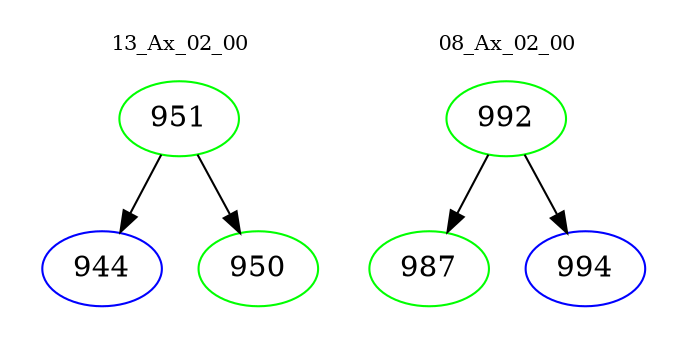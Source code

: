 digraph{
subgraph cluster_0 {
color = white
label = "13_Ax_02_00";
fontsize=10;
T0_951 [label="951", color="green"]
T0_951 -> T0_944 [color="black"]
T0_944 [label="944", color="blue"]
T0_951 -> T0_950 [color="black"]
T0_950 [label="950", color="green"]
}
subgraph cluster_1 {
color = white
label = "08_Ax_02_00";
fontsize=10;
T1_992 [label="992", color="green"]
T1_992 -> T1_987 [color="black"]
T1_987 [label="987", color="green"]
T1_992 -> T1_994 [color="black"]
T1_994 [label="994", color="blue"]
}
}
